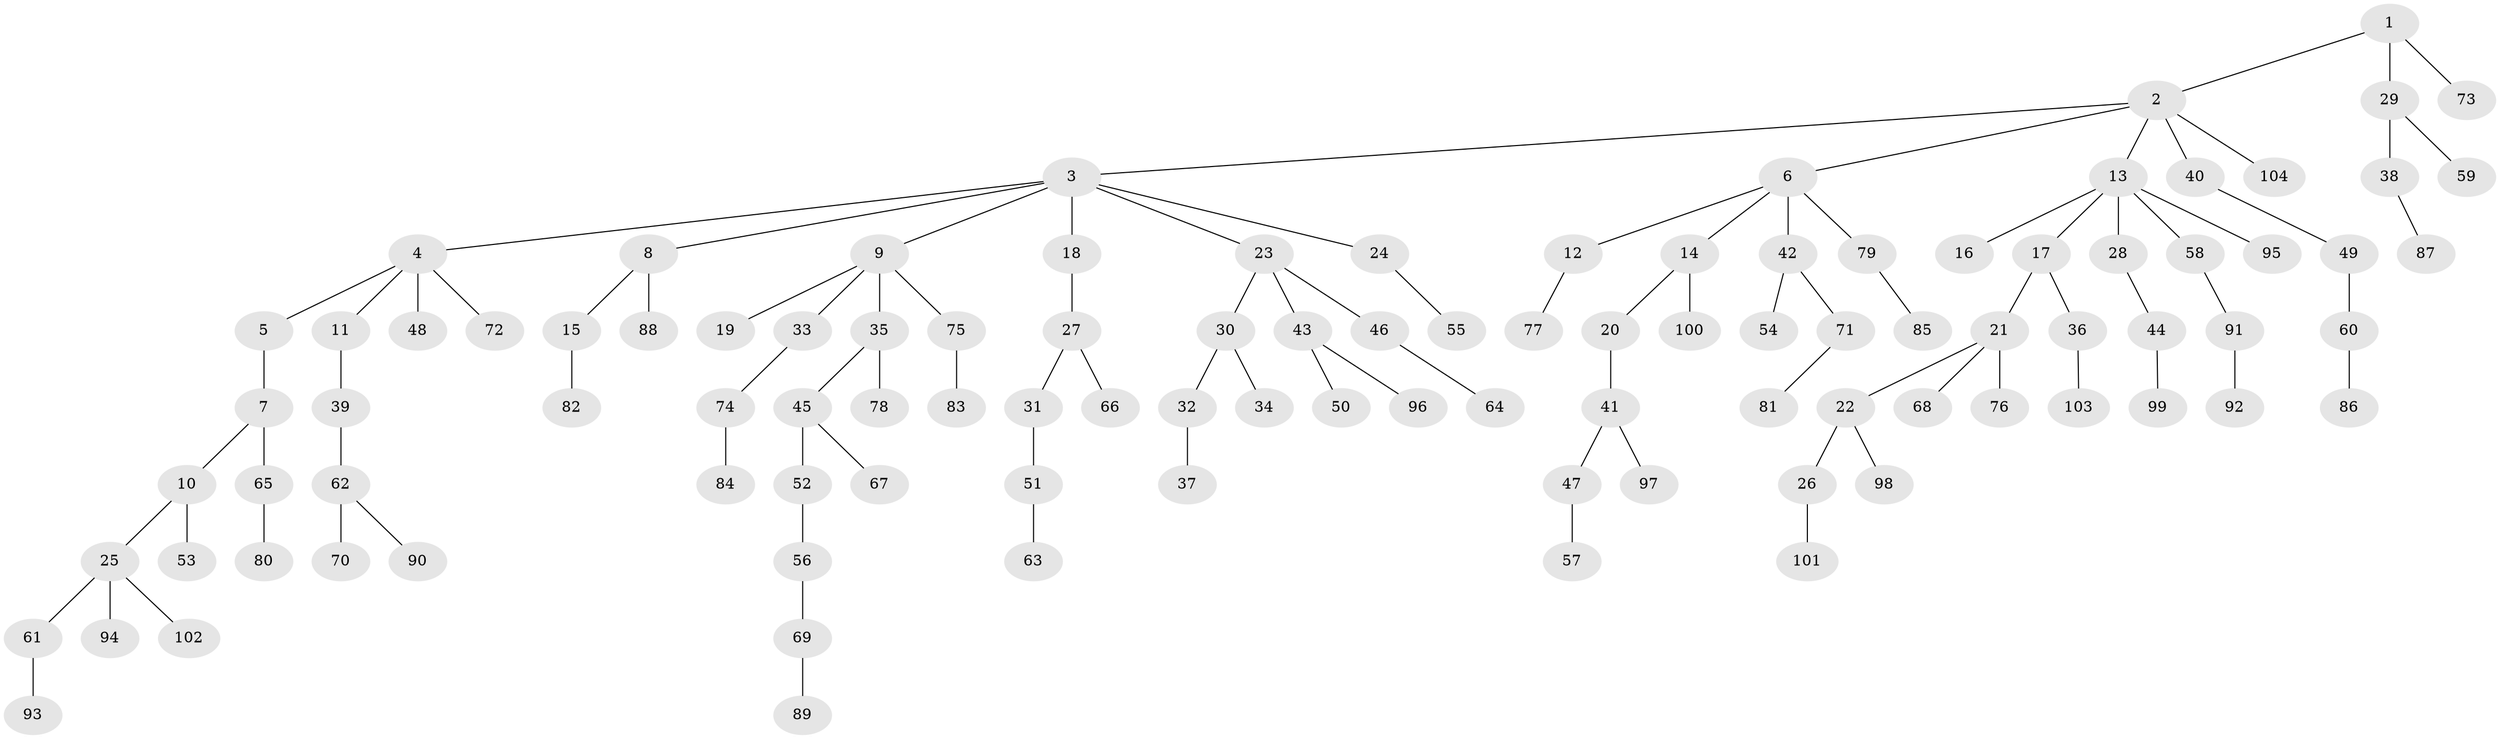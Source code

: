 // coarse degree distribution, {2: 0.34615384615384615, 1: 0.5769230769230769, 3: 0.038461538461538464, 4: 0.019230769230769232, 26: 0.019230769230769232}
// Generated by graph-tools (version 1.1) at 2025/56/03/04/25 21:56:59]
// undirected, 104 vertices, 103 edges
graph export_dot {
graph [start="1"]
  node [color=gray90,style=filled];
  1;
  2;
  3;
  4;
  5;
  6;
  7;
  8;
  9;
  10;
  11;
  12;
  13;
  14;
  15;
  16;
  17;
  18;
  19;
  20;
  21;
  22;
  23;
  24;
  25;
  26;
  27;
  28;
  29;
  30;
  31;
  32;
  33;
  34;
  35;
  36;
  37;
  38;
  39;
  40;
  41;
  42;
  43;
  44;
  45;
  46;
  47;
  48;
  49;
  50;
  51;
  52;
  53;
  54;
  55;
  56;
  57;
  58;
  59;
  60;
  61;
  62;
  63;
  64;
  65;
  66;
  67;
  68;
  69;
  70;
  71;
  72;
  73;
  74;
  75;
  76;
  77;
  78;
  79;
  80;
  81;
  82;
  83;
  84;
  85;
  86;
  87;
  88;
  89;
  90;
  91;
  92;
  93;
  94;
  95;
  96;
  97;
  98;
  99;
  100;
  101;
  102;
  103;
  104;
  1 -- 2;
  1 -- 29;
  1 -- 73;
  2 -- 3;
  2 -- 6;
  2 -- 13;
  2 -- 40;
  2 -- 104;
  3 -- 4;
  3 -- 8;
  3 -- 9;
  3 -- 18;
  3 -- 23;
  3 -- 24;
  4 -- 5;
  4 -- 11;
  4 -- 48;
  4 -- 72;
  5 -- 7;
  6 -- 12;
  6 -- 14;
  6 -- 42;
  6 -- 79;
  7 -- 10;
  7 -- 65;
  8 -- 15;
  8 -- 88;
  9 -- 19;
  9 -- 33;
  9 -- 35;
  9 -- 75;
  10 -- 25;
  10 -- 53;
  11 -- 39;
  12 -- 77;
  13 -- 16;
  13 -- 17;
  13 -- 28;
  13 -- 58;
  13 -- 95;
  14 -- 20;
  14 -- 100;
  15 -- 82;
  17 -- 21;
  17 -- 36;
  18 -- 27;
  20 -- 41;
  21 -- 22;
  21 -- 68;
  21 -- 76;
  22 -- 26;
  22 -- 98;
  23 -- 30;
  23 -- 43;
  23 -- 46;
  24 -- 55;
  25 -- 61;
  25 -- 94;
  25 -- 102;
  26 -- 101;
  27 -- 31;
  27 -- 66;
  28 -- 44;
  29 -- 38;
  29 -- 59;
  30 -- 32;
  30 -- 34;
  31 -- 51;
  32 -- 37;
  33 -- 74;
  35 -- 45;
  35 -- 78;
  36 -- 103;
  38 -- 87;
  39 -- 62;
  40 -- 49;
  41 -- 47;
  41 -- 97;
  42 -- 54;
  42 -- 71;
  43 -- 50;
  43 -- 96;
  44 -- 99;
  45 -- 52;
  45 -- 67;
  46 -- 64;
  47 -- 57;
  49 -- 60;
  51 -- 63;
  52 -- 56;
  56 -- 69;
  58 -- 91;
  60 -- 86;
  61 -- 93;
  62 -- 70;
  62 -- 90;
  65 -- 80;
  69 -- 89;
  71 -- 81;
  74 -- 84;
  75 -- 83;
  79 -- 85;
  91 -- 92;
}

